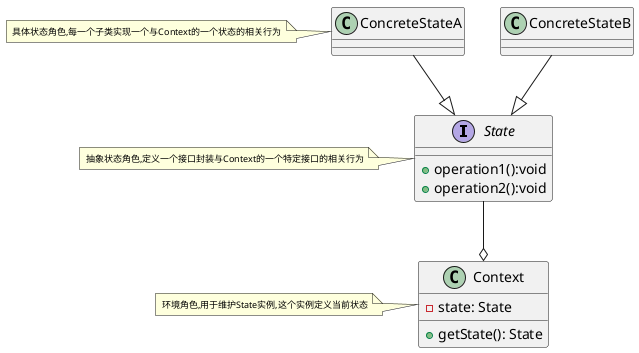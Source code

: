@startuml

interface State
note left:<size:9>抽象状态角色,定义一个接口封装与Context的一个特定接口的相关行为
class ConcreteStateA
note left:<size:9>具体状态角色,每一个子类实现一个与Context的一个状态的相关行为
class ConcreteStateB
class Context
note left:<size:9>环境角色,用于维护State实例,这个实例定义当前状态

ConcreteStateA --|> State
ConcreteStateB --|> State

State --o Context

interface State {
    +operation1():void
    +operation2():void
}

class Context {
    -state: State
    +getState(): State
}

@enduml